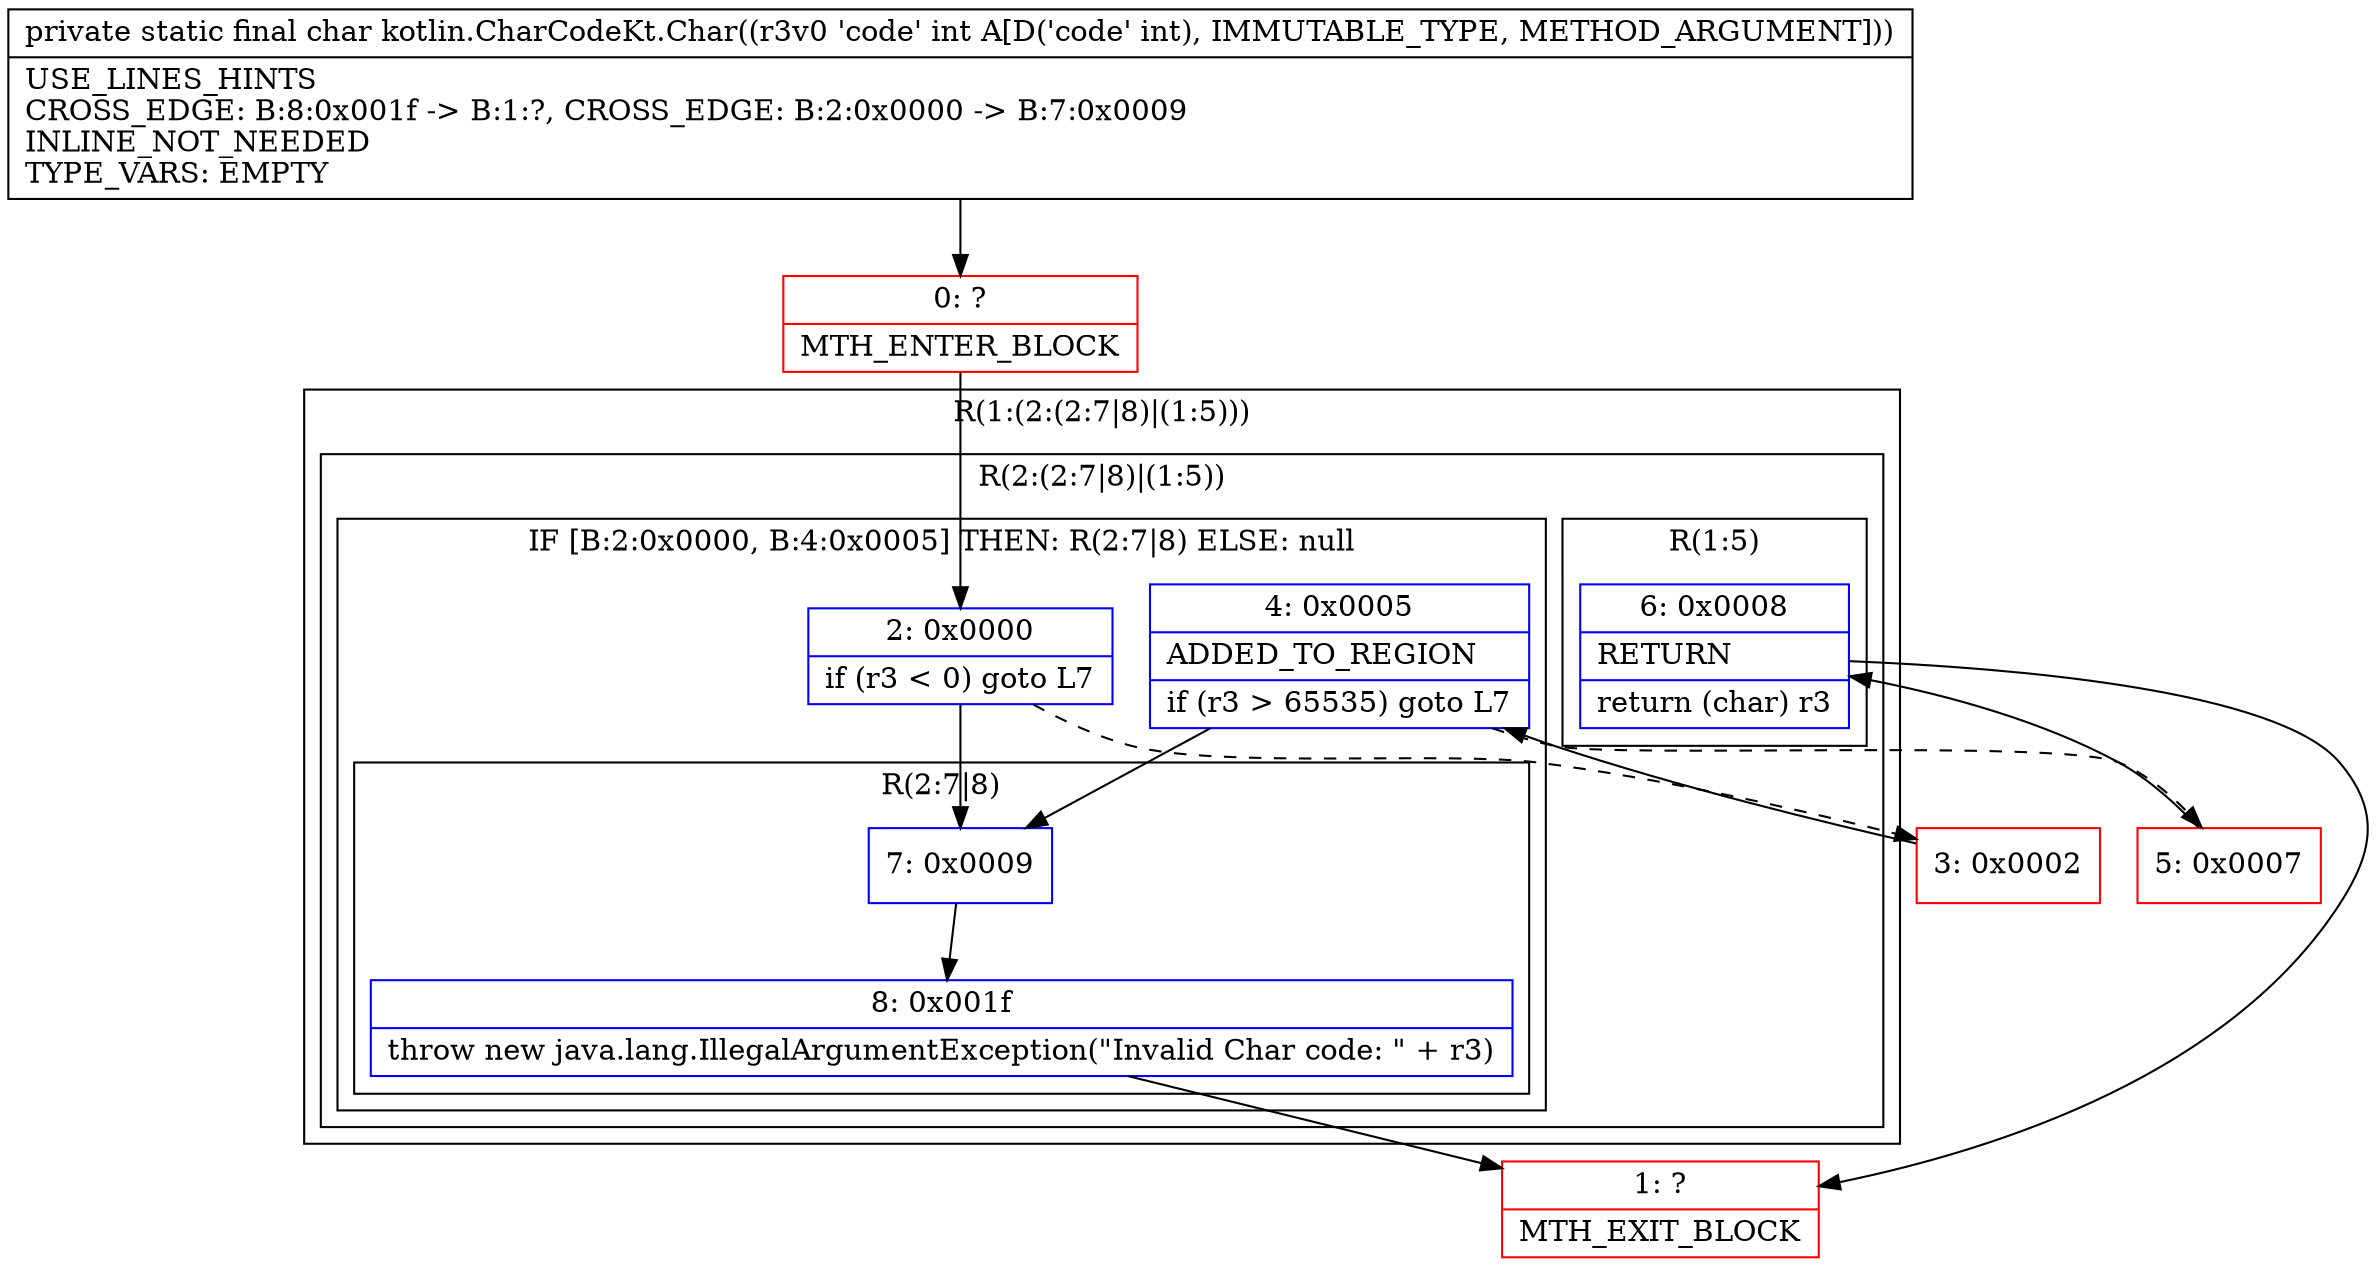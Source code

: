 digraph "CFG forkotlin.CharCodeKt.Char(I)C" {
subgraph cluster_Region_2108274820 {
label = "R(1:(2:(2:7|8)|(1:5)))";
node [shape=record,color=blue];
subgraph cluster_Region_1925673133 {
label = "R(2:(2:7|8)|(1:5))";
node [shape=record,color=blue];
subgraph cluster_IfRegion_127914020 {
label = "IF [B:2:0x0000, B:4:0x0005] THEN: R(2:7|8) ELSE: null";
node [shape=record,color=blue];
Node_2 [shape=record,label="{2\:\ 0x0000|if (r3 \< 0) goto L7\l}"];
Node_4 [shape=record,label="{4\:\ 0x0005|ADDED_TO_REGION\l|if (r3 \> 65535) goto L7\l}"];
subgraph cluster_Region_1802008383 {
label = "R(2:7|8)";
node [shape=record,color=blue];
Node_7 [shape=record,label="{7\:\ 0x0009}"];
Node_8 [shape=record,label="{8\:\ 0x001f|throw new java.lang.IllegalArgumentException(\"Invalid Char code: \" + r3)\l}"];
}
}
subgraph cluster_Region_1538629454 {
label = "R(1:5)";
node [shape=record,color=blue];
Node_6 [shape=record,label="{6\:\ 0x0008|RETURN\l|return (char) r3\l}"];
}
}
}
Node_0 [shape=record,color=red,label="{0\:\ ?|MTH_ENTER_BLOCK\l}"];
Node_3 [shape=record,color=red,label="{3\:\ 0x0002}"];
Node_5 [shape=record,color=red,label="{5\:\ 0x0007}"];
Node_1 [shape=record,color=red,label="{1\:\ ?|MTH_EXIT_BLOCK\l}"];
MethodNode[shape=record,label="{private static final char kotlin.CharCodeKt.Char((r3v0 'code' int A[D('code' int), IMMUTABLE_TYPE, METHOD_ARGUMENT]))  | USE_LINES_HINTS\lCROSS_EDGE: B:8:0x001f \-\> B:1:?, CROSS_EDGE: B:2:0x0000 \-\> B:7:0x0009\lINLINE_NOT_NEEDED\lTYPE_VARS: EMPTY\l}"];
MethodNode -> Node_0;Node_2 -> Node_3[style=dashed];
Node_2 -> Node_7;
Node_4 -> Node_5[style=dashed];
Node_4 -> Node_7;
Node_7 -> Node_8;
Node_8 -> Node_1;
Node_6 -> Node_1;
Node_0 -> Node_2;
Node_3 -> Node_4;
Node_5 -> Node_6;
}

